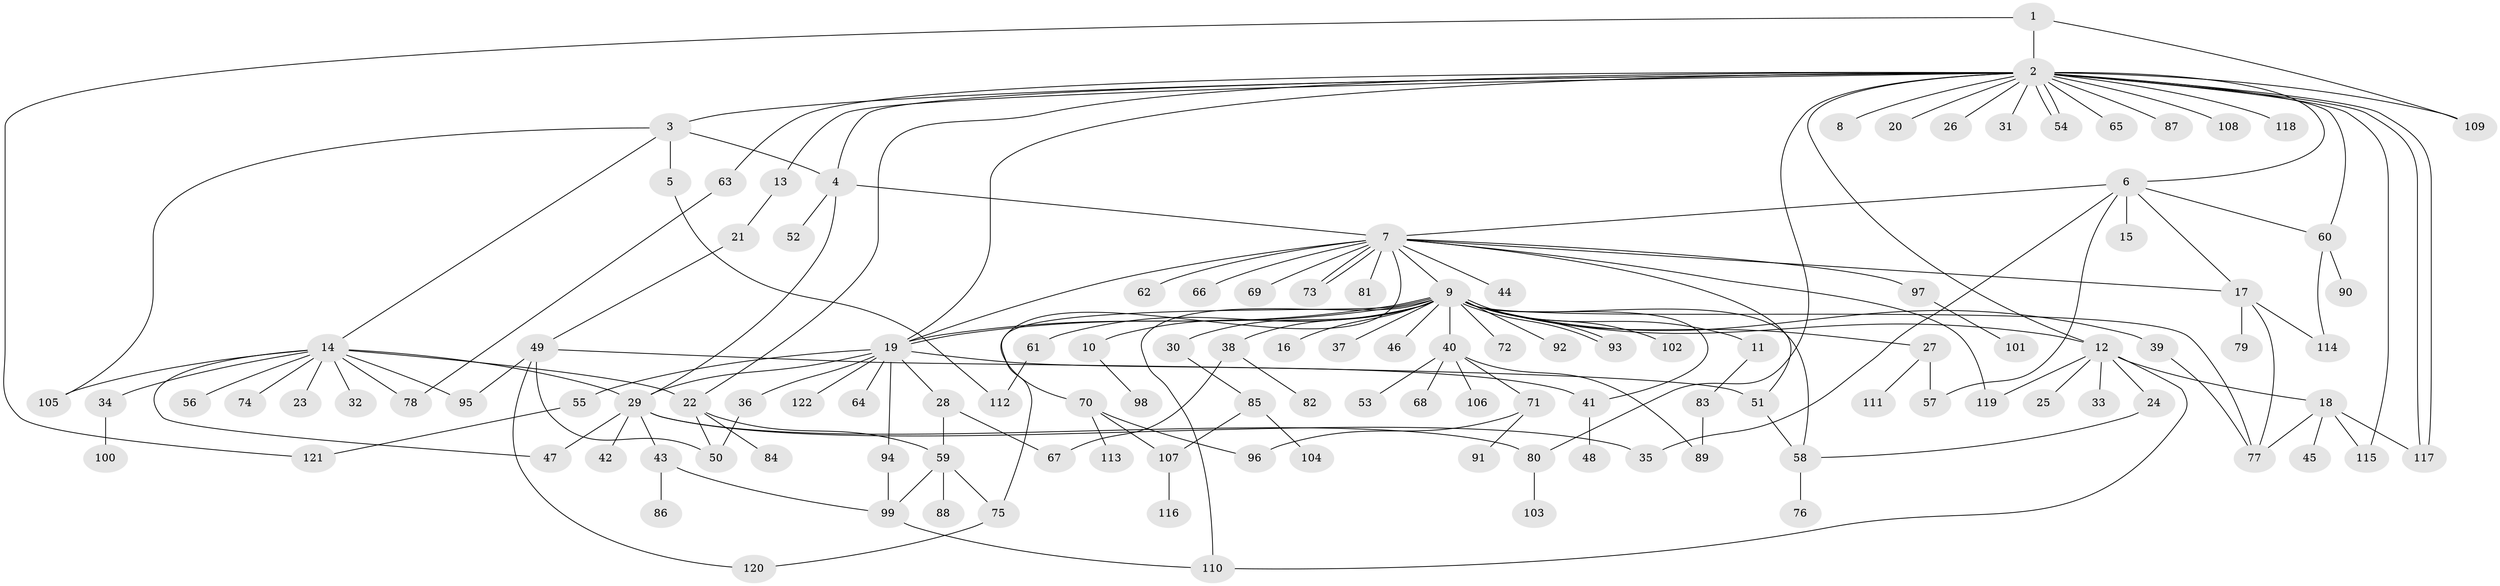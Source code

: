 // coarse degree distribution, {19: 0.02702702702702703, 23: 0.02702702702702703, 2: 0.1891891891891892, 1: 0.7027027027027027, 3: 0.02702702702702703, 5: 0.02702702702702703}
// Generated by graph-tools (version 1.1) at 2025/18/03/04/25 18:18:04]
// undirected, 122 vertices, 170 edges
graph export_dot {
graph [start="1"]
  node [color=gray90,style=filled];
  1;
  2;
  3;
  4;
  5;
  6;
  7;
  8;
  9;
  10;
  11;
  12;
  13;
  14;
  15;
  16;
  17;
  18;
  19;
  20;
  21;
  22;
  23;
  24;
  25;
  26;
  27;
  28;
  29;
  30;
  31;
  32;
  33;
  34;
  35;
  36;
  37;
  38;
  39;
  40;
  41;
  42;
  43;
  44;
  45;
  46;
  47;
  48;
  49;
  50;
  51;
  52;
  53;
  54;
  55;
  56;
  57;
  58;
  59;
  60;
  61;
  62;
  63;
  64;
  65;
  66;
  67;
  68;
  69;
  70;
  71;
  72;
  73;
  74;
  75;
  76;
  77;
  78;
  79;
  80;
  81;
  82;
  83;
  84;
  85;
  86;
  87;
  88;
  89;
  90;
  91;
  92;
  93;
  94;
  95;
  96;
  97;
  98;
  99;
  100;
  101;
  102;
  103;
  104;
  105;
  106;
  107;
  108;
  109;
  110;
  111;
  112;
  113;
  114;
  115;
  116;
  117;
  118;
  119;
  120;
  121;
  122;
  1 -- 2;
  1 -- 109;
  1 -- 121;
  2 -- 3;
  2 -- 4;
  2 -- 6;
  2 -- 8;
  2 -- 12;
  2 -- 13;
  2 -- 19;
  2 -- 20;
  2 -- 22;
  2 -- 26;
  2 -- 31;
  2 -- 54;
  2 -- 54;
  2 -- 60;
  2 -- 63;
  2 -- 65;
  2 -- 80;
  2 -- 87;
  2 -- 108;
  2 -- 109;
  2 -- 115;
  2 -- 117;
  2 -- 117;
  2 -- 118;
  3 -- 4;
  3 -- 5;
  3 -- 14;
  3 -- 105;
  4 -- 7;
  4 -- 29;
  4 -- 52;
  5 -- 112;
  6 -- 7;
  6 -- 15;
  6 -- 17;
  6 -- 35;
  6 -- 57;
  6 -- 60;
  7 -- 9;
  7 -- 17;
  7 -- 19;
  7 -- 44;
  7 -- 51;
  7 -- 62;
  7 -- 66;
  7 -- 69;
  7 -- 70;
  7 -- 73;
  7 -- 73;
  7 -- 81;
  7 -- 97;
  7 -- 119;
  9 -- 10;
  9 -- 11;
  9 -- 12;
  9 -- 16;
  9 -- 19;
  9 -- 19;
  9 -- 27;
  9 -- 30;
  9 -- 37;
  9 -- 38;
  9 -- 39;
  9 -- 40;
  9 -- 41;
  9 -- 46;
  9 -- 58;
  9 -- 61;
  9 -- 72;
  9 -- 75;
  9 -- 77;
  9 -- 92;
  9 -- 93;
  9 -- 93;
  9 -- 102;
  9 -- 110;
  10 -- 98;
  11 -- 83;
  12 -- 18;
  12 -- 24;
  12 -- 25;
  12 -- 33;
  12 -- 110;
  12 -- 119;
  13 -- 21;
  14 -- 22;
  14 -- 23;
  14 -- 29;
  14 -- 32;
  14 -- 34;
  14 -- 47;
  14 -- 56;
  14 -- 74;
  14 -- 78;
  14 -- 95;
  14 -- 105;
  17 -- 77;
  17 -- 79;
  17 -- 114;
  18 -- 45;
  18 -- 77;
  18 -- 115;
  18 -- 117;
  19 -- 28;
  19 -- 29;
  19 -- 36;
  19 -- 41;
  19 -- 55;
  19 -- 64;
  19 -- 94;
  19 -- 122;
  21 -- 49;
  22 -- 50;
  22 -- 59;
  22 -- 84;
  24 -- 58;
  27 -- 57;
  27 -- 111;
  28 -- 59;
  28 -- 67;
  29 -- 35;
  29 -- 42;
  29 -- 43;
  29 -- 47;
  29 -- 80;
  30 -- 85;
  34 -- 100;
  36 -- 50;
  38 -- 67;
  38 -- 82;
  39 -- 77;
  40 -- 53;
  40 -- 68;
  40 -- 71;
  40 -- 89;
  40 -- 106;
  41 -- 48;
  43 -- 86;
  43 -- 99;
  49 -- 50;
  49 -- 51;
  49 -- 95;
  49 -- 120;
  51 -- 58;
  55 -- 121;
  58 -- 76;
  59 -- 75;
  59 -- 88;
  59 -- 99;
  60 -- 90;
  60 -- 114;
  61 -- 112;
  63 -- 78;
  70 -- 96;
  70 -- 107;
  70 -- 113;
  71 -- 91;
  71 -- 96;
  75 -- 120;
  80 -- 103;
  83 -- 89;
  85 -- 104;
  85 -- 107;
  94 -- 99;
  97 -- 101;
  99 -- 110;
  107 -- 116;
}
